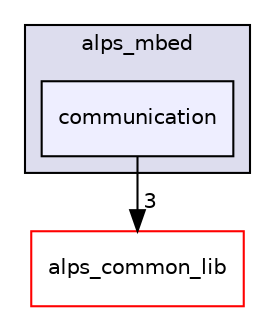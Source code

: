 digraph "alps_mbed_lib/include/alps_mbed/communication" {
  compound=true
  node [ fontsize="10", fontname="Helvetica"];
  edge [ labelfontsize="10", labelfontname="Helvetica"];
  subgraph clusterdir_c813e285ae311a0f099f263ae937976d {
    graph [ bgcolor="#ddddee", pencolor="black", label="alps_mbed" fontname="Helvetica", fontsize="10", URL="dir_c813e285ae311a0f099f263ae937976d.html"]
  dir_4ee3a5073a2bddb4e83ff5cc31a8b46d [shape=box, label="communication", style="filled", fillcolor="#eeeeff", pencolor="black", URL="dir_4ee3a5073a2bddb4e83ff5cc31a8b46d.html"];
  }
  dir_fcd1ba41f8679fcc7bf76d667eaa0e17 [shape=box label="alps_common_lib" fillcolor="white" style="filled" color="red" URL="dir_fcd1ba41f8679fcc7bf76d667eaa0e17.html"];
  dir_4ee3a5073a2bddb4e83ff5cc31a8b46d->dir_fcd1ba41f8679fcc7bf76d667eaa0e17 [headlabel="3", labeldistance=1.5 headhref="dir_000028_000000.html"];
}
